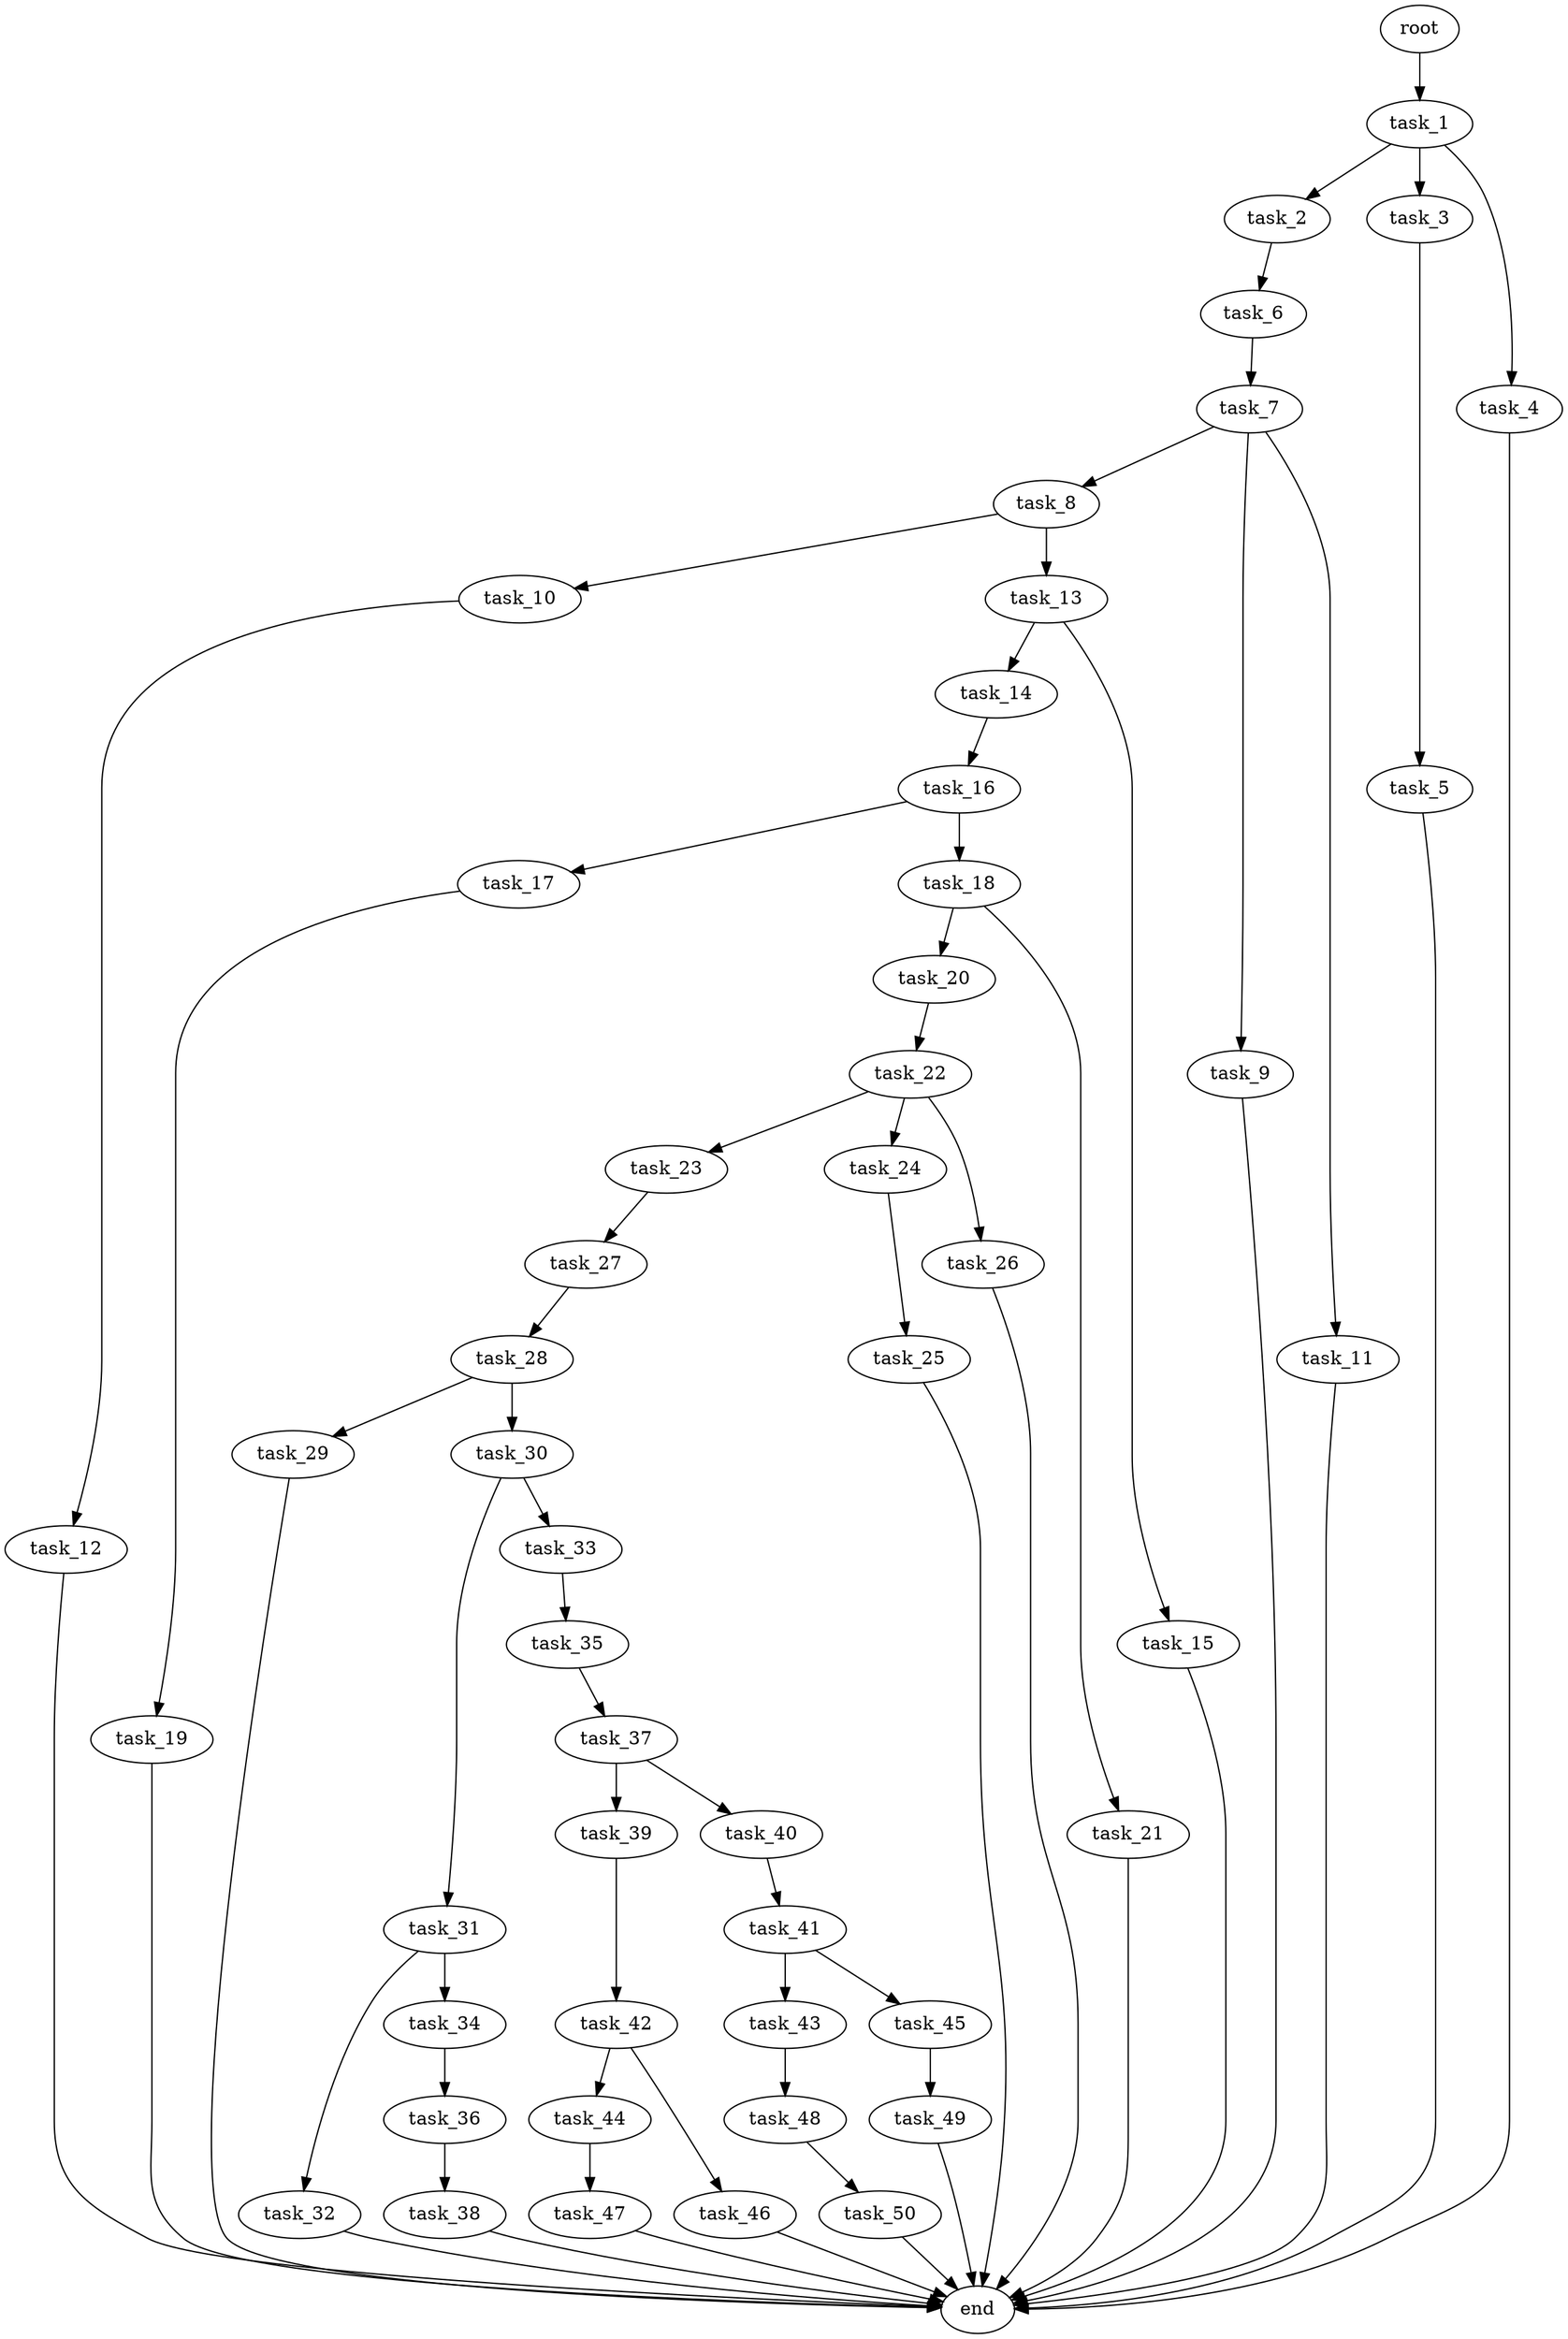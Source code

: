 digraph G {
  root [size="0.000000e+00"];
  task_1 [size="7.397927e+10"];
  task_2 [size="3.227390e+10"];
  task_3 [size="8.805966e+10"];
  task_4 [size="6.686219e+09"];
  task_5 [size="7.390801e+10"];
  task_6 [size="9.814567e+10"];
  task_7 [size="9.486852e+10"];
  task_8 [size="2.541354e+10"];
  task_9 [size="4.935817e+10"];
  task_10 [size="4.210297e+10"];
  task_11 [size="1.795862e+10"];
  task_12 [size="9.350648e+10"];
  task_13 [size="8.189186e+10"];
  task_14 [size="9.914586e+10"];
  task_15 [size="7.066977e+10"];
  task_16 [size="4.058755e+10"];
  task_17 [size="3.741892e+09"];
  task_18 [size="6.962439e+10"];
  task_19 [size="3.952255e+10"];
  task_20 [size="5.714912e+10"];
  task_21 [size="2.611940e+10"];
  task_22 [size="2.582822e+10"];
  task_23 [size="8.248321e+10"];
  task_24 [size="7.233556e+10"];
  task_25 [size="5.549032e+10"];
  task_26 [size="3.184072e+10"];
  task_27 [size="9.390664e+09"];
  task_28 [size="3.896728e+10"];
  task_29 [size="7.760033e+10"];
  task_30 [size="6.031474e+10"];
  task_31 [size="8.776093e+08"];
  task_32 [size="7.718353e+10"];
  task_33 [size="4.703463e+10"];
  task_34 [size="4.000028e+10"];
  task_35 [size="6.615114e+10"];
  task_36 [size="3.377411e+10"];
  task_37 [size="9.579374e+10"];
  task_38 [size="4.623684e+09"];
  task_39 [size="5.871846e+10"];
  task_40 [size="6.957939e+10"];
  task_41 [size="3.059233e+10"];
  task_42 [size="8.819411e+10"];
  task_43 [size="5.793369e+10"];
  task_44 [size="4.648674e+10"];
  task_45 [size="6.296748e+10"];
  task_46 [size="9.146750e+10"];
  task_47 [size="3.220724e+09"];
  task_48 [size="9.852730e+10"];
  task_49 [size="6.113178e+10"];
  task_50 [size="8.662570e+10"];
  end [size="0.000000e+00"];

  root -> task_1 [size="1.000000e-12"];
  task_1 -> task_2 [size="3.227390e+08"];
  task_1 -> task_3 [size="8.805966e+08"];
  task_1 -> task_4 [size="6.686219e+07"];
  task_2 -> task_6 [size="9.814567e+08"];
  task_3 -> task_5 [size="7.390801e+08"];
  task_4 -> end [size="1.000000e-12"];
  task_5 -> end [size="1.000000e-12"];
  task_6 -> task_7 [size="9.486852e+08"];
  task_7 -> task_8 [size="2.541354e+08"];
  task_7 -> task_9 [size="4.935817e+08"];
  task_7 -> task_11 [size="1.795862e+08"];
  task_8 -> task_10 [size="4.210297e+08"];
  task_8 -> task_13 [size="8.189186e+08"];
  task_9 -> end [size="1.000000e-12"];
  task_10 -> task_12 [size="9.350648e+08"];
  task_11 -> end [size="1.000000e-12"];
  task_12 -> end [size="1.000000e-12"];
  task_13 -> task_14 [size="9.914586e+08"];
  task_13 -> task_15 [size="7.066977e+08"];
  task_14 -> task_16 [size="4.058755e+08"];
  task_15 -> end [size="1.000000e-12"];
  task_16 -> task_17 [size="3.741892e+07"];
  task_16 -> task_18 [size="6.962439e+08"];
  task_17 -> task_19 [size="3.952255e+08"];
  task_18 -> task_20 [size="5.714912e+08"];
  task_18 -> task_21 [size="2.611940e+08"];
  task_19 -> end [size="1.000000e-12"];
  task_20 -> task_22 [size="2.582822e+08"];
  task_21 -> end [size="1.000000e-12"];
  task_22 -> task_23 [size="8.248321e+08"];
  task_22 -> task_24 [size="7.233556e+08"];
  task_22 -> task_26 [size="3.184072e+08"];
  task_23 -> task_27 [size="9.390664e+07"];
  task_24 -> task_25 [size="5.549032e+08"];
  task_25 -> end [size="1.000000e-12"];
  task_26 -> end [size="1.000000e-12"];
  task_27 -> task_28 [size="3.896728e+08"];
  task_28 -> task_29 [size="7.760033e+08"];
  task_28 -> task_30 [size="6.031474e+08"];
  task_29 -> end [size="1.000000e-12"];
  task_30 -> task_31 [size="8.776093e+06"];
  task_30 -> task_33 [size="4.703463e+08"];
  task_31 -> task_32 [size="7.718353e+08"];
  task_31 -> task_34 [size="4.000028e+08"];
  task_32 -> end [size="1.000000e-12"];
  task_33 -> task_35 [size="6.615114e+08"];
  task_34 -> task_36 [size="3.377411e+08"];
  task_35 -> task_37 [size="9.579374e+08"];
  task_36 -> task_38 [size="4.623684e+07"];
  task_37 -> task_39 [size="5.871846e+08"];
  task_37 -> task_40 [size="6.957939e+08"];
  task_38 -> end [size="1.000000e-12"];
  task_39 -> task_42 [size="8.819411e+08"];
  task_40 -> task_41 [size="3.059233e+08"];
  task_41 -> task_43 [size="5.793369e+08"];
  task_41 -> task_45 [size="6.296748e+08"];
  task_42 -> task_44 [size="4.648674e+08"];
  task_42 -> task_46 [size="9.146750e+08"];
  task_43 -> task_48 [size="9.852730e+08"];
  task_44 -> task_47 [size="3.220724e+07"];
  task_45 -> task_49 [size="6.113178e+08"];
  task_46 -> end [size="1.000000e-12"];
  task_47 -> end [size="1.000000e-12"];
  task_48 -> task_50 [size="8.662570e+08"];
  task_49 -> end [size="1.000000e-12"];
  task_50 -> end [size="1.000000e-12"];
}
